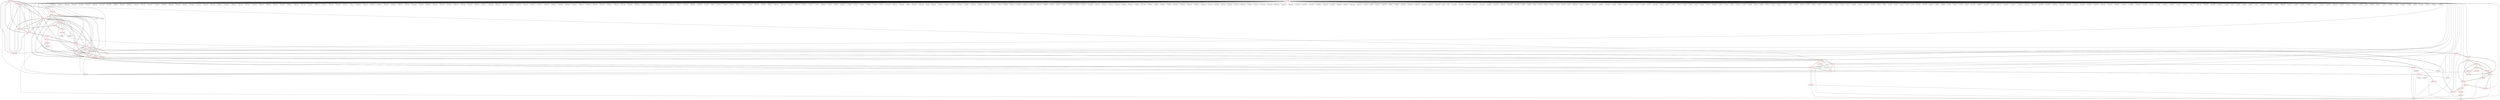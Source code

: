 graph {
	563 [label="(563) R35_T2" color=red]
	584 [label="(584) T16_T1"]
	583 [label="(583) T15_T1"]
	598 [label="(598) R35_T1"]
	582 [label="(582) T14_T1"]
	585 [label="(585) T17_T1"]
	564 [label="(564) R52_T1"]
	562 [label="(562) T22_T1"]
	564 [label="(564) R52_T1" color=red]
	567 [label="(567) D2_T"]
	568 [label="(568) C8_T"]
	563 [label="(563) R35_T2"]
	562 [label="(562) T22_T1"]
	565 [label="(565) R58_T1" color=red]
	566 [label="(566) R57_T1"]
	567 [label="(567) D2_T"]
	589 [label="(589) R29_T1"]
	598 [label="(598) R35_T1"]
	573 [label="(573) R40_T2"]
	593 [label="(593) R30_T1"]
	587 [label="(587) R27_T1"]
	588 [label="(588) R28_T1"]
	566 [label="(566) R57_T1" color=red]
	565 [label="(565) R58_T1"]
	567 [label="(567) D2_T"]
	567 [label="(567) D2_T" color=red]
	564 [label="(564) R52_T1"]
	568 [label="(568) C8_T"]
	565 [label="(565) R58_T1"]
	566 [label="(566) R57_T1"]
	589 [label="(589) R29_T1"]
	598 [label="(598) R35_T1"]
	573 [label="(573) R40_T2"]
	593 [label="(593) R30_T1"]
	587 [label="(587) R27_T1"]
	588 [label="(588) R28_T1"]
	607 [label="(607) R51_P1"]
	616 [label="(616) R50_P1"]
	568 [label="(568) C8_T" color=red]
	567 [label="(567) D2_T"]
	564 [label="(564) R52_T1"]
	569 [label="(569) R36_T2" color=red]
	341 [label="(341) R130"]
	337 [label="(337) U37"]
	9 [label="(9) U1"]
	574 [label="(574) T18_T2"]
	570 [label="(570) R37_T2" color=red]
	105 [label="(105) U9"]
	4 [label="(4) TP3"]
	239 [label="(239) J5"]
	174 [label="(174) R57"]
	9 [label="(9) U1"]
	575 [label="(575) T19_T2"]
	571 [label="(571) R38_T2" color=red]
	239 [label="(239) J5"]
	9 [label="(9) U1"]
	576 [label="(576) T20_T2"]
	572 [label="(572) R39_T2" color=red]
	9 [label="(9) U1"]
	212 [label="(212) J4"]
	217 [label="(217) R71"]
	577 [label="(577) T21_T2"]
	573 [label="(573) R40_T2" color=red]
	589 [label="(589) R29_T1"]
	598 [label="(598) R35_T1"]
	593 [label="(593) R30_T1"]
	567 [label="(567) D2_T"]
	565 [label="(565) R58_T1"]
	587 [label="(587) R27_T1"]
	588 [label="(588) R28_T1"]
	562 [label="(562) T22_T1"]
	575 [label="(575) T19_T2"]
	574 [label="(574) T18_T2"]
	577 [label="(577) T21_T2"]
	576 [label="(576) T20_T2"]
	574 [label="(574) T18_T2" color=red]
	562 [label="(562) T22_T1"]
	575 [label="(575) T19_T2"]
	573 [label="(573) R40_T2"]
	577 [label="(577) T21_T2"]
	576 [label="(576) T20_T2"]
	569 [label="(569) R36_T2"]
	575 [label="(575) T19_T2" color=red]
	562 [label="(562) T22_T1"]
	574 [label="(574) T18_T2"]
	573 [label="(573) R40_T2"]
	577 [label="(577) T21_T2"]
	576 [label="(576) T20_T2"]
	570 [label="(570) R37_T2"]
	576 [label="(576) T20_T2" color=red]
	562 [label="(562) T22_T1"]
	575 [label="(575) T19_T2"]
	574 [label="(574) T18_T2"]
	573 [label="(573) R40_T2"]
	577 [label="(577) T21_T2"]
	571 [label="(571) R38_T2"]
	577 [label="(577) T21_T2" color=red]
	562 [label="(562) T22_T1"]
	575 [label="(575) T19_T2"]
	574 [label="(574) T18_T2"]
	573 [label="(573) R40_T2"]
	576 [label="(576) T20_T2"]
	572 [label="(572) R39_T2"]
	578 [label="(578) T10_T1" color=red]
	586 [label="(586) R23_T1"]
	594 [label="(594) R31_T1"]
	587 [label="(587) R27_T1"]
	579 [label="(579) T11_T1" color=red]
	591 [label="(591) R24_T1"]
	595 [label="(595) R32_T1"]
	588 [label="(588) R28_T1"]
	580 [label="(580) T12_T1" color=red]
	596 [label="(596) R33_T1"]
	589 [label="(589) R29_T1"]
	590 [label="(590) R25_T1"]
	581 [label="(581) T13_T1" color=red]
	593 [label="(593) R30_T1"]
	597 [label="(597) R34_T1"]
	592 [label="(592) R26_T1"]
	582 [label="(582) T14_T1" color=red]
	584 [label="(584) T16_T1"]
	583 [label="(583) T15_T1"]
	598 [label="(598) R35_T1"]
	585 [label="(585) T17_T1"]
	563 [label="(563) R35_T2"]
	594 [label="(594) R31_T1"]
	583 [label="(583) T15_T1" color=red]
	584 [label="(584) T16_T1"]
	598 [label="(598) R35_T1"]
	582 [label="(582) T14_T1"]
	585 [label="(585) T17_T1"]
	563 [label="(563) R35_T2"]
	595 [label="(595) R32_T1"]
	584 [label="(584) T16_T1" color=red]
	583 [label="(583) T15_T1"]
	598 [label="(598) R35_T1"]
	582 [label="(582) T14_T1"]
	585 [label="(585) T17_T1"]
	563 [label="(563) R35_T2"]
	596 [label="(596) R33_T1"]
	585 [label="(585) T17_T1" color=red]
	584 [label="(584) T16_T1"]
	583 [label="(583) T15_T1"]
	598 [label="(598) R35_T1"]
	582 [label="(582) T14_T1"]
	563 [label="(563) R35_T2"]
	597 [label="(597) R34_T1"]
	586 [label="(586) R23_T1" color=red]
	239 [label="(239) J5"]
	9 [label="(9) U1"]
	578 [label="(578) T10_T1"]
	587 [label="(587) R27_T1" color=red]
	589 [label="(589) R29_T1"]
	598 [label="(598) R35_T1"]
	573 [label="(573) R40_T2"]
	593 [label="(593) R30_T1"]
	567 [label="(567) D2_T"]
	565 [label="(565) R58_T1"]
	588 [label="(588) R28_T1"]
	578 [label="(578) T10_T1"]
	594 [label="(594) R31_T1"]
	588 [label="(588) R28_T1" color=red]
	589 [label="(589) R29_T1"]
	598 [label="(598) R35_T1"]
	573 [label="(573) R40_T2"]
	593 [label="(593) R30_T1"]
	567 [label="(567) D2_T"]
	565 [label="(565) R58_T1"]
	587 [label="(587) R27_T1"]
	595 [label="(595) R32_T1"]
	579 [label="(579) T11_T1"]
	589 [label="(589) R29_T1" color=red]
	598 [label="(598) R35_T1"]
	573 [label="(573) R40_T2"]
	593 [label="(593) R30_T1"]
	567 [label="(567) D2_T"]
	565 [label="(565) R58_T1"]
	587 [label="(587) R27_T1"]
	588 [label="(588) R28_T1"]
	596 [label="(596) R33_T1"]
	580 [label="(580) T12_T1"]
	590 [label="(590) R25_T1" color=red]
	194 [label="(194) J2"]
	195 [label="(195) J3"]
	580 [label="(580) T12_T1"]
	591 [label="(591) R24_T1" color=red]
	105 [label="(105) U9"]
	142 [label="(142) R47"]
	138 [label="(138) C91"]
	579 [label="(579) T11_T1"]
	592 [label="(592) R26_T1" color=red]
	560 [label="(560) C267"]
	9 [label="(9) U1"]
	581 [label="(581) T13_T1"]
	593 [label="(593) R30_T1" color=red]
	589 [label="(589) R29_T1"]
	598 [label="(598) R35_T1"]
	573 [label="(573) R40_T2"]
	567 [label="(567) D2_T"]
	565 [label="(565) R58_T1"]
	587 [label="(587) R27_T1"]
	588 [label="(588) R28_T1"]
	597 [label="(597) R34_T1"]
	581 [label="(581) T13_T1"]
	594 [label="(594) R31_T1" color=red]
	578 [label="(578) T10_T1"]
	587 [label="(587) R27_T1"]
	582 [label="(582) T14_T1"]
	595 [label="(595) R32_T1" color=red]
	583 [label="(583) T15_T1"]
	588 [label="(588) R28_T1"]
	579 [label="(579) T11_T1"]
	596 [label="(596) R33_T1" color=red]
	584 [label="(584) T16_T1"]
	589 [label="(589) R29_T1"]
	580 [label="(580) T12_T1"]
	597 [label="(597) R34_T1" color=red]
	585 [label="(585) T17_T1"]
	593 [label="(593) R30_T1"]
	581 [label="(581) T13_T1"]
	598 [label="(598) R35_T1" color=red]
	589 [label="(589) R29_T1"]
	573 [label="(573) R40_T2"]
	593 [label="(593) R30_T1"]
	567 [label="(567) D2_T"]
	565 [label="(565) R58_T1"]
	587 [label="(587) R27_T1"]
	588 [label="(588) R28_T1"]
	584 [label="(584) T16_T1"]
	583 [label="(583) T15_T1"]
	582 [label="(582) T14_T1"]
	585 [label="(585) T17_T1"]
	563 [label="(563) R35_T2"]
	599 [label="(599) T23_P1" color=red]
	609 [label="(609) R48_P1"]
	612 [label="(612) R43_P1"]
	600 [label="(600) T24_P1"]
	605 [label="(605) R44_P1"]
	600 [label="(600) T24_P1" color=red]
	606 [label="(606) R46_P1"]
	599 [label="(599) T23_P1"]
	601 [label="(601) T27_P1" color=red]
	607 [label="(607) R51_P1"]
	602 [label="(602) T28_P1"]
	610 [label="(610) R53_P1"]
	613 [label="(613) R49_P1"]
	602 [label="(602) T28_P1" color=red]
	608 [label="(608) R52_P1"]
	601 [label="(601) T27_P1"]
	603 [label="(603) T25_P1" color=red]
	604 [label="(604) T29_P1"]
	609 [label="(609) R48_P1"]
	611 [label="(611) R45_P1"]
	239 [label="(239) J5"]
	604 [label="(604) T29_P1" color=red]
	603 [label="(603) T25_P1"]
	610 [label="(610) R53_P1"]
	605 [label="(605) R44_P1" color=red]
	9 [label="(9) U1"]
	599 [label="(599) T23_P1"]
	606 [label="(606) R46_P1" color=red]
	614 [label="(614) T26_P1"]
	615 [label="(615) R47_P1"]
	600 [label="(600) T24_P1"]
	607 [label="(607) R51_P1" color=red]
	601 [label="(601) T27_P1"]
	616 [label="(616) R50_P1"]
	567 [label="(567) D2_T"]
	608 [label="(608) R52_P1" color=red]
	9 [label="(9) U1"]
	239 [label="(239) J5"]
	602 [label="(602) T28_P1"]
	609 [label="(609) R48_P1" color=red]
	603 [label="(603) T25_P1"]
	599 [label="(599) T23_P1"]
	612 [label="(612) R43_P1"]
	610 [label="(610) R53_P1" color=red]
	604 [label="(604) T29_P1"]
	601 [label="(601) T27_P1"]
	613 [label="(613) R49_P1"]
	611 [label="(611) R45_P1" color=red]
	615 [label="(615) R47_P1"]
	612 [label="(612) R43_P1"]
	613 [label="(613) R49_P1"]
	603 [label="(603) T25_P1"]
	239 [label="(239) J5"]
	612 [label="(612) R43_P1" color=red]
	609 [label="(609) R48_P1"]
	599 [label="(599) T23_P1"]
	615 [label="(615) R47_P1"]
	611 [label="(611) R45_P1"]
	613 [label="(613) R49_P1"]
	613 [label="(613) R49_P1" color=red]
	615 [label="(615) R47_P1"]
	611 [label="(611) R45_P1"]
	612 [label="(612) R43_P1"]
	601 [label="(601) T27_P1"]
	610 [label="(610) R53_P1"]
	614 [label="(614) T26_P1" color=red]
	616 [label="(616) R50_P1"]
	606 [label="(606) R46_P1"]
	615 [label="(615) R47_P1"]
	615 [label="(615) R47_P1" color=red]
	611 [label="(611) R45_P1"]
	612 [label="(612) R43_P1"]
	613 [label="(613) R49_P1"]
	614 [label="(614) T26_P1"]
	606 [label="(606) R46_P1"]
	616 [label="(616) R50_P1" color=red]
	614 [label="(614) T26_P1"]
	607 [label="(607) R51_P1"]
	567 [label="(567) D2_T"]
	617 [label="(617) GND" color=red]
	396 [label="(396) C223"]
	395 [label="(395) C174"]
	394 [label="(394) C170"]
	414 [label="(414) C164"]
	412 [label="(412) C200"]
	413 [label="(413) C201"]
	406 [label="(406) C181"]
	407 [label="(407) C185"]
	411 [label="(411) C196"]
	209 [label="(209) R65"]
	408 [label="(408) C189"]
	409 [label="(409) C193"]
	410 [label="(410) C192"]
	417 [label="(417) C176"]
	415 [label="(415) C168"]
	433 [label="(433) C182"]
	204 [label="(204) C269"]
	434 [label="(434) C186"]
	435 [label="(435) C188"]
	436 [label="(436) C197"]
	437 [label="(437) C204"]
	432 [label="(432) C125"]
	416 [label="(416) C172"]
	431 [label="(431) C123"]
	418 [label="(418) C179"]
	419 [label="(419) C183"]
	420 [label="(420) C187"]
	195 [label="(195) J3"]
	421 [label="(421) C191"]
	422 [label="(422) C195"]
	423 [label="(423) C198"]
	424 [label="(424) C202"]
	403 [label="(403) C232"]
	397 [label="(397) C225"]
	404 [label="(404) C234"]
	399 [label="(399) C224"]
	400 [label="(400) C226"]
	401 [label="(401) C228"]
	402 [label="(402) C230"]
	398 [label="(398) C222"]
	427 [label="(427) C217"]
	428 [label="(428) C219"]
	429 [label="(429) C235"]
	430 [label="(430) C236"]
	202 [label="(202) U11"]
	383 [label="(383) C231"]
	208 [label="(208) C275"]
	207 [label="(207) C274"]
	206 [label="(206) C273"]
	405 [label="(405) C220"]
	447 [label="(447) C124"]
	439 [label="(439) C206"]
	440 [label="(440) C207"]
	441 [label="(441) C156"]
	442 [label="(442) C169"]
	443 [label="(443) C178"]
	444 [label="(444) C184"]
	445 [label="(445) C190"]
	197 [label="(197) C110"]
	446 [label="(446) C194"]
	196 [label="(196) C109"]
	455 [label="(455) C122"]
	448 [label="(448) C126"]
	449 [label="(449) C127"]
	194 [label="(194) J2"]
	465 [label="(465) C288"]
	450 [label="(450) C155"]
	451 [label="(451) C160"]
	452 [label="(452) C171"]
	453 [label="(453) C173"]
	454 [label="(454) C175"]
	198 [label="(198) C111"]
	457 [label="(457) C227"]
	458 [label="(458) C229"]
	459 [label="(459) C233"]
	464 [label="(464) C264"]
	460 [label="(460) C246"]
	461 [label="(461) C247"]
	462 [label="(462) C252"]
	463 [label="(463) C260"]
	392 [label="(392) C162"]
	438 [label="(438) C205"]
	426 [label="(426) C215"]
	393 [label="(393) C166"]
	471 [label="(471) C282"]
	468 [label="(468) C285"]
	469 [label="(469) C284"]
	470 [label="(470) C283"]
	472 [label="(472) C281"]
	473 [label="(473) C280"]
	474 [label="(474) C279"]
	475 [label="(475) C278"]
	476 [label="(476) C277"]
	425 [label="(425) C213"]
	466 [label="(466) C287"]
	467 [label="(467) C286"]
	9 [label="(9) U1"]
	172 [label="(172) C82"]
	106 [label="(106) U8"]
	107 [label="(107) U10"]
	181 [label="(181) R50"]
	173 [label="(173) C83"]
	105 [label="(105) U9"]
	104 [label="(104) U5"]
	108 [label="(108) U4"]
	170 [label="(170) C80"]
	382 [label="(382) C208"]
	166 [label="(166) C98"]
	168 [label="(168) C99"]
	169 [label="(169) C102"]
	203 [label="(203) C270"]
	379 [label="(379) C216"]
	380 [label="(380) C218"]
	381 [label="(381) C221"]
	178 [label="(178) C71"]
	179 [label="(179) U7"]
	162 [label="(162) R58"]
	176 [label="(176) C69"]
	148 [label="(148) C88"]
	149 [label="(149) C101"]
	151 [label="(151) R52"]
	171 [label="(171) C81"]
	153 [label="(153) R61"]
	155 [label="(155) R54"]
	157 [label="(157) R63"]
	146 [label="(146) C87"]
	147 [label="(147) C100"]
	325 [label="(325) C147"]
	306 [label="(306) C138"]
	241 [label="(241) J6"]
	324 [label="(324) C146"]
	314 [label="(314) C139"]
	237 [label="(237) J8"]
	310 [label="(310) C141"]
	301 [label="(301) U28"]
	242 [label="(242) JP3"]
	234 [label="(234) U17"]
	322 [label="(322) C148"]
	238 [label="(238) FB4"]
	323 [label="(323) C149"]
	319 [label="(319) U26"]
	318 [label="(318) C140"]
	321 [label="(321) U27"]
	239 [label="(239) J5"]
	240 [label="(240) X1"]
	299 [label="(299) U30"]
	300 [label="(300) U31"]
	295 [label="(295) U29"]
	296 [label="(296) U23"]
	284 [label="(284) C132"]
	285 [label="(285) C133"]
	288 [label="(288) R98"]
	274 [label="(274) U21"]
	287 [label="(287) Q2"]
	279 [label="(279) J10"]
	252 [label="(252) DS6"]
	251 [label="(251) DS5"]
	278 [label="(278) C137"]
	275 [label="(275) C134"]
	257 [label="(257) U18"]
	276 [label="(276) C135"]
	272 [label="(272) U22"]
	273 [label="(273) U20"]
	249 [label="(249) R88"]
	248 [label="(248) C131"]
	283 [label="(283) D5"]
	277 [label="(277) C136"]
	256 [label="(256) SW1"]
	282 [label="(282) D4"]
	359 [label="(359) FB5"]
	228 [label="(228) R75"]
	353 [label="(353) R125"]
	230 [label="(230) C116"]
	231 [label="(231) C118"]
	232 [label="(232) C114"]
	233 [label="(233) C117"]
	227 [label="(227) U13"]
	212 [label="(212) J4"]
	355 [label="(355) FB6"]
	356 [label="(356) U35"]
	357 [label="(357) U36"]
	210 [label="(210) U12"]
	229 [label="(229) C115"]
	211 [label="(211) BT1"]
	372 [label="(372) U32"]
	271 [label="(271) C130"]
	270 [label="(270) C128"]
	269 [label="(269) C119"]
	376 [label="(376) C157"]
	263 [label="(263) C129"]
	374 [label="(374) C150"]
	375 [label="(375) C158"]
	377 [label="(377) C121"]
	378 [label="(378) C120"]
	370 [label="(370) C153"]
	371 [label="(371) C154"]
	262 [label="(262) DS3"]
	366 [label="(366) U34"]
	337 [label="(337) U37"]
	226 [label="(226) C113"]
	225 [label="(225) C112"]
	223 [label="(223) D1"]
	350 [label="(350) J7"]
	221 [label="(221) U14"]
	340 [label="(340) C159"]
	342 [label="(342) J13"]
	346 [label="(346) JP4"]
	347 [label="(347) R122"]
	348 [label="(348) R123"]
	349 [label="(349) R124"]
	367 [label="(367) U33"]
	368 [label="(368) C151"]
	369 [label="(369) C152"]
	8 [label="(8) U3"]
	7 [label="(7) U2"]
	527 [label="(527) C248"]
	536 [label="(536) C265"]
	535 [label="(535) C258"]
	534 [label="(534) C257"]
	533 [label="(533) C255"]
	532 [label="(532) C254"]
	531 [label="(531) C253"]
	530 [label="(530) C251"]
	529 [label="(529) C250"]
	528 [label="(528) C249"]
	39 [label="(39) R30"]
	38 [label="(38) R29"]
	54 [label="(54) C2"]
	50 [label="(50) C13"]
	46 [label="(46) C32"]
	49 [label="(49) C10"]
	51 [label="(51) C16"]
	45 [label="(45) C29"]
	55 [label="(55) C5"]
	509 [label="(509) C256"]
	52 [label="(52) C19"]
	503 [label="(503) U42"]
	508 [label="(508) C261"]
	496 [label="(496) U43"]
	494 [label="(494) C244"]
	44 [label="(44) C49"]
	48 [label="(48) C52"]
	47 [label="(47) C28"]
	75 [label="(75) C15"]
	53 [label="(53) C22"]
	59 [label="(59) C60"]
	65 [label="(65) C11"]
	553 [label="(553) C266"]
	58 [label="(58) C59"]
	89 [label="(89) C36"]
	93 [label="(93) C48"]
	92 [label="(92) C45"]
	91 [label="(91) C42"]
	90 [label="(90) C39"]
	94 [label="(94) C51"]
	88 [label="(88) C33"]
	87 [label="(87) C30"]
	550 [label="(550) R152"]
	86 [label="(86) C53"]
	57 [label="(57) C25"]
	56 [label="(56) C1"]
	551 [label="(551) U49"]
	70 [label="(70) C26"]
	559 [label="(559) Q4"]
	69 [label="(69) C23"]
	68 [label="(68) C20"]
	558 [label="(558) Q3"]
	67 [label="(67) C17"]
	66 [label="(66) C14"]
	71 [label="(71) C3"]
	79 [label="(79) C27"]
	83 [label="(83) C44"]
	82 [label="(82) C41"]
	81 [label="(81) C38"]
	80 [label="(80) C35"]
	78 [label="(78) C24"]
	77 [label="(77) C21"]
	76 [label="(76) C18"]
	96 [label="(96) C61"]
	85 [label="(85) C50"]
	99 [label="(99) C7"]
	103 [label="(103) C58"]
	102 [label="(102) C57"]
	101 [label="(101) C34"]
	100 [label="(100) C31"]
	84 [label="(84) C47"]
	98 [label="(98) C4"]
	97 [label="(97) C62"]
	95 [label="(95) C54"]
	74 [label="(74) C12"]
	73 [label="(73) C9"]
	72 [label="(72) C6"]
	481 [label="(481) U41"]
	487 [label="(487) U46"]
	486 [label="(486) J18"]
	485 [label="(485) D8"]
	484 [label="(484) J16"]
	43 [label="(43) C46"]
	478 [label="(478) J17"]
	42 [label="(42) C43"]
	41 [label="(41) C40"]
	477 [label="(477) U45"]
	488 [label="(488) SW3"]
	490 [label="(490) R138"]
	40 [label="(40) C37"]
	545 [label="(545) C211"]
	549 [label="(549) C245"]
	547 [label="(547) C212"]
	546 [label="(546) C214"]
	544 [label="(544) C210"]
	543 [label="(543) C209"]
	542 [label="(542) C241"]
	541 [label="(541) C242"]
	540 [label="(540) C259"]
	539 [label="(539) C243"]
	538 [label="(538) C263"]
	537 [label="(537) C262"]
	493 [label="(493) FB9"]
	491 [label="(491) C238"]
	502 [label="(502) C240"]
	501 [label="(501) C239"]
	500 [label="(500) C237"]
	499 [label="(499) R136"]
	520 [label="(520) R147"]
	519 [label="(519) R146"]
	521 [label="(521) R148"]
	513 [label="(513) R144"]
	512 [label="(512) U47"]
	517 [label="(517) U48"]
	515 [label="(515) R141"]
	516 [label="(516) R142"]
	125 [label="(125) C67"]
	390 [label="(390) C161"]
	391 [label="(391) C177"]
	384 [label="(384) C199"]
	389 [label="(389) C165"]
	386 [label="(386) C163"]
	387 [label="(387) C167"]
	184 [label="(184) C93"]
	61 [label="(61) C8"]
	118 [label="(118) R42"]
	60 [label="(60) C55"]
	120 [label="(120) R45"]
	193 [label="(193) J1"]
	186 [label="(186) C276"]
	385 [label="(385) C203"]
	122 [label="(122) R40"]
	388 [label="(388) C180"]
	191 [label="(191) C77"]
	187 [label="(187) C96"]
	188 [label="(188) C70"]
	189 [label="(189) C68"]
	190 [label="(190) C90"]
	141 [label="(141) C104"]
	140 [label="(140) C92"]
	139 [label="(139) C103"]
	129 [label="(129) C65"]
	132 [label="(132) C79"]
	131 [label="(131) C78"]
	12 [label="(12) R28"]
	11 [label="(11) R2"]
	130 [label="(130) C66"]
	63 [label="(63) C63"]
	111 [label="(111) C76"]
	109 [label="(109) R59"]
	62 [label="(62) C56"]
	138 [label="(138) C91"]
	134 [label="(134) C86"]
	133 [label="(133) R46"]
	64 [label="(64) C64"]
	137 [label="(137) C85"]
	136 [label="(136) C97"]
	135 [label="(135) C84"]
	113 [label="(113) R34"]
	576 [label="(576) T20_T2"]
	574 [label="(574) T18_T2"]
	575 [label="(575) T19_T2"]
	577 [label="(577) T21_T2"]
	566 [label="(566) R57_T1"]
	562 [label="(562) T22_T1"]
	567 [label="(567) D2_T"]
	579 [label="(579) T11_T1"]
	584 [label="(584) T16_T1"]
	585 [label="(585) T17_T1"]
	578 [label="(578) T10_T1"]
	580 [label="(580) T12_T1"]
	581 [label="(581) T13_T1"]
	582 [label="(582) T14_T1"]
	583 [label="(583) T15_T1"]
	568 [label="(568) C8_T"]
	614 [label="(614) T26_P1"]
	600 [label="(600) T24_P1"]
	604 [label="(604) T29_P1"]
	602 [label="(602) T28_P1"]
	563 -- 584
	563 -- 583
	563 -- 598
	563 -- 582
	563 -- 585
	563 -- 564
	563 -- 562
	564 -- 567
	564 -- 568
	564 -- 563
	564 -- 562
	565 -- 566
	565 -- 567
	565 -- 589
	565 -- 598
	565 -- 573
	565 -- 593
	565 -- 587
	565 -- 588
	566 -- 565
	566 -- 567
	567 -- 564
	567 -- 568
	567 -- 565
	567 -- 566
	567 -- 589
	567 -- 598
	567 -- 573
	567 -- 593
	567 -- 587
	567 -- 588
	567 -- 607
	567 -- 616
	568 -- 567
	568 -- 564
	569 -- 341
	569 -- 337
	569 -- 9
	569 -- 574
	570 -- 105
	570 -- 4
	570 -- 239
	570 -- 174
	570 -- 9
	570 -- 575
	571 -- 239
	571 -- 9
	571 -- 576
	572 -- 9
	572 -- 212
	572 -- 217
	572 -- 577
	573 -- 589
	573 -- 598
	573 -- 593
	573 -- 567
	573 -- 565
	573 -- 587
	573 -- 588
	573 -- 562
	573 -- 575
	573 -- 574
	573 -- 577
	573 -- 576
	574 -- 562
	574 -- 575
	574 -- 573
	574 -- 577
	574 -- 576
	574 -- 569
	575 -- 562
	575 -- 574
	575 -- 573
	575 -- 577
	575 -- 576
	575 -- 570
	576 -- 562
	576 -- 575
	576 -- 574
	576 -- 573
	576 -- 577
	576 -- 571
	577 -- 562
	577 -- 575
	577 -- 574
	577 -- 573
	577 -- 576
	577 -- 572
	578 -- 586
	578 -- 594
	578 -- 587
	579 -- 591
	579 -- 595
	579 -- 588
	580 -- 596
	580 -- 589
	580 -- 590
	581 -- 593
	581 -- 597
	581 -- 592
	582 -- 584
	582 -- 583
	582 -- 598
	582 -- 585
	582 -- 563
	582 -- 594
	583 -- 584
	583 -- 598
	583 -- 582
	583 -- 585
	583 -- 563
	583 -- 595
	584 -- 583
	584 -- 598
	584 -- 582
	584 -- 585
	584 -- 563
	584 -- 596
	585 -- 584
	585 -- 583
	585 -- 598
	585 -- 582
	585 -- 563
	585 -- 597
	586 -- 239
	586 -- 9
	586 -- 578
	587 -- 589
	587 -- 598
	587 -- 573
	587 -- 593
	587 -- 567
	587 -- 565
	587 -- 588
	587 -- 578
	587 -- 594
	588 -- 589
	588 -- 598
	588 -- 573
	588 -- 593
	588 -- 567
	588 -- 565
	588 -- 587
	588 -- 595
	588 -- 579
	589 -- 598
	589 -- 573
	589 -- 593
	589 -- 567
	589 -- 565
	589 -- 587
	589 -- 588
	589 -- 596
	589 -- 580
	590 -- 194
	590 -- 195
	590 -- 580
	591 -- 105
	591 -- 142
	591 -- 138
	591 -- 579
	592 -- 560
	592 -- 9
	592 -- 581
	593 -- 589
	593 -- 598
	593 -- 573
	593 -- 567
	593 -- 565
	593 -- 587
	593 -- 588
	593 -- 597
	593 -- 581
	594 -- 578
	594 -- 587
	594 -- 582
	595 -- 583
	595 -- 588
	595 -- 579
	596 -- 584
	596 -- 589
	596 -- 580
	597 -- 585
	597 -- 593
	597 -- 581
	598 -- 589
	598 -- 573
	598 -- 593
	598 -- 567
	598 -- 565
	598 -- 587
	598 -- 588
	598 -- 584
	598 -- 583
	598 -- 582
	598 -- 585
	598 -- 563
	599 -- 609
	599 -- 612
	599 -- 600
	599 -- 605
	600 -- 606
	600 -- 599
	601 -- 607
	601 -- 602
	601 -- 610
	601 -- 613
	602 -- 608
	602 -- 601
	603 -- 604
	603 -- 609
	603 -- 611
	603 -- 239
	604 -- 603
	604 -- 610
	605 -- 9
	605 -- 599
	606 -- 614
	606 -- 615
	606 -- 600
	607 -- 601
	607 -- 616
	607 -- 567
	608 -- 9
	608 -- 239
	608 -- 602
	609 -- 603
	609 -- 599
	609 -- 612
	610 -- 604
	610 -- 601
	610 -- 613
	611 -- 615
	611 -- 612
	611 -- 613
	611 -- 603
	611 -- 239
	612 -- 609
	612 -- 599
	612 -- 615
	612 -- 611
	612 -- 613
	613 -- 615
	613 -- 611
	613 -- 612
	613 -- 601
	613 -- 610
	614 -- 616
	614 -- 606
	614 -- 615
	615 -- 611
	615 -- 612
	615 -- 613
	615 -- 614
	615 -- 606
	616 -- 614
	616 -- 607
	616 -- 567
	617 -- 396
	617 -- 395
	617 -- 394
	617 -- 414
	617 -- 412
	617 -- 413
	617 -- 406
	617 -- 407
	617 -- 411
	617 -- 209
	617 -- 408
	617 -- 409
	617 -- 410
	617 -- 417
	617 -- 415
	617 -- 433
	617 -- 204
	617 -- 434
	617 -- 435
	617 -- 436
	617 -- 437
	617 -- 432
	617 -- 416
	617 -- 431
	617 -- 418
	617 -- 419
	617 -- 420
	617 -- 195
	617 -- 421
	617 -- 422
	617 -- 423
	617 -- 424
	617 -- 403
	617 -- 397
	617 -- 404
	617 -- 399
	617 -- 400
	617 -- 401
	617 -- 402
	617 -- 398
	617 -- 427
	617 -- 428
	617 -- 429
	617 -- 430
	617 -- 202
	617 -- 383
	617 -- 208
	617 -- 207
	617 -- 206
	617 -- 405
	617 -- 447
	617 -- 439
	617 -- 440
	617 -- 441
	617 -- 442
	617 -- 443
	617 -- 444
	617 -- 445
	617 -- 197
	617 -- 446
	617 -- 196
	617 -- 455
	617 -- 448
	617 -- 449
	617 -- 194
	617 -- 465
	617 -- 450
	617 -- 451
	617 -- 452
	617 -- 453
	617 -- 454
	617 -- 198
	617 -- 457
	617 -- 458
	617 -- 459
	617 -- 464
	617 -- 460
	617 -- 461
	617 -- 462
	617 -- 463
	617 -- 392
	617 -- 438
	617 -- 426
	617 -- 393
	617 -- 471
	617 -- 468
	617 -- 469
	617 -- 470
	617 -- 472
	617 -- 473
	617 -- 474
	617 -- 475
	617 -- 476
	617 -- 425
	617 -- 466
	617 -- 467
	617 -- 9
	617 -- 172
	617 -- 106
	617 -- 107
	617 -- 181
	617 -- 173
	617 -- 105
	617 -- 104
	617 -- 108
	617 -- 170
	617 -- 382
	617 -- 166
	617 -- 168
	617 -- 169
	617 -- 203
	617 -- 379
	617 -- 380
	617 -- 381
	617 -- 178
	617 -- 179
	617 -- 162
	617 -- 176
	617 -- 148
	617 -- 149
	617 -- 151
	617 -- 171
	617 -- 153
	617 -- 155
	617 -- 157
	617 -- 146
	617 -- 147
	617 -- 325
	617 -- 306
	617 -- 241
	617 -- 324
	617 -- 314
	617 -- 237
	617 -- 310
	617 -- 301
	617 -- 242
	617 -- 234
	617 -- 322
	617 -- 238
	617 -- 323
	617 -- 319
	617 -- 318
	617 -- 321
	617 -- 239
	617 -- 240
	617 -- 299
	617 -- 300
	617 -- 295
	617 -- 296
	617 -- 284
	617 -- 285
	617 -- 288
	617 -- 274
	617 -- 287
	617 -- 279
	617 -- 252
	617 -- 251
	617 -- 278
	617 -- 275
	617 -- 257
	617 -- 276
	617 -- 272
	617 -- 273
	617 -- 249
	617 -- 248
	617 -- 283
	617 -- 277
	617 -- 256
	617 -- 282
	617 -- 359
	617 -- 228
	617 -- 353
	617 -- 230
	617 -- 231
	617 -- 232
	617 -- 233
	617 -- 227
	617 -- 212
	617 -- 355
	617 -- 356
	617 -- 357
	617 -- 210
	617 -- 229
	617 -- 211
	617 -- 372
	617 -- 271
	617 -- 270
	617 -- 269
	617 -- 376
	617 -- 263
	617 -- 374
	617 -- 375
	617 -- 377
	617 -- 378
	617 -- 370
	617 -- 371
	617 -- 262
	617 -- 366
	617 -- 337
	617 -- 226
	617 -- 225
	617 -- 223
	617 -- 350
	617 -- 221
	617 -- 340
	617 -- 342
	617 -- 346
	617 -- 347
	617 -- 348
	617 -- 349
	617 -- 367
	617 -- 368
	617 -- 369
	617 -- 8
	617 -- 7
	617 -- 527
	617 -- 536
	617 -- 535
	617 -- 534
	617 -- 533
	617 -- 532
	617 -- 531
	617 -- 530
	617 -- 529
	617 -- 528
	617 -- 39
	617 -- 38
	617 -- 54
	617 -- 50
	617 -- 46
	617 -- 49
	617 -- 51
	617 -- 45
	617 -- 55
	617 -- 509
	617 -- 52
	617 -- 503
	617 -- 508
	617 -- 496
	617 -- 494
	617 -- 44
	617 -- 48
	617 -- 47
	617 -- 75
	617 -- 53
	617 -- 59
	617 -- 65
	617 -- 553
	617 -- 58
	617 -- 89
	617 -- 93
	617 -- 92
	617 -- 91
	617 -- 90
	617 -- 94
	617 -- 88
	617 -- 87
	617 -- 550
	617 -- 86
	617 -- 57
	617 -- 56
	617 -- 551
	617 -- 70
	617 -- 559
	617 -- 69
	617 -- 68
	617 -- 558
	617 -- 67
	617 -- 66
	617 -- 71
	617 -- 79
	617 -- 83
	617 -- 82
	617 -- 81
	617 -- 80
	617 -- 78
	617 -- 77
	617 -- 76
	617 -- 96
	617 -- 85
	617 -- 99
	617 -- 103
	617 -- 102
	617 -- 101
	617 -- 100
	617 -- 84
	617 -- 98
	617 -- 97
	617 -- 95
	617 -- 74
	617 -- 73
	617 -- 72
	617 -- 481
	617 -- 487
	617 -- 486
	617 -- 485
	617 -- 484
	617 -- 43
	617 -- 478
	617 -- 42
	617 -- 41
	617 -- 477
	617 -- 488
	617 -- 490
	617 -- 40
	617 -- 545
	617 -- 549
	617 -- 547
	617 -- 546
	617 -- 544
	617 -- 543
	617 -- 542
	617 -- 541
	617 -- 540
	617 -- 539
	617 -- 538
	617 -- 537
	617 -- 493
	617 -- 491
	617 -- 502
	617 -- 501
	617 -- 500
	617 -- 499
	617 -- 520
	617 -- 519
	617 -- 521
	617 -- 513
	617 -- 512
	617 -- 517
	617 -- 515
	617 -- 516
	617 -- 125
	617 -- 390
	617 -- 391
	617 -- 384
	617 -- 389
	617 -- 386
	617 -- 387
	617 -- 184
	617 -- 61
	617 -- 118
	617 -- 60
	617 -- 120
	617 -- 193
	617 -- 186
	617 -- 385
	617 -- 122
	617 -- 388
	617 -- 191
	617 -- 187
	617 -- 188
	617 -- 189
	617 -- 190
	617 -- 141
	617 -- 140
	617 -- 139
	617 -- 129
	617 -- 132
	617 -- 131
	617 -- 12
	617 -- 11
	617 -- 130
	617 -- 63
	617 -- 111
	617 -- 109
	617 -- 62
	617 -- 138
	617 -- 134
	617 -- 133
	617 -- 64
	617 -- 137
	617 -- 136
	617 -- 135
	617 -- 113
	617 -- 576
	617 -- 574
	617 -- 575
	617 -- 577
	617 -- 566
	617 -- 562
	617 -- 567
	617 -- 579
	617 -- 584
	617 -- 585
	617 -- 578
	617 -- 580
	617 -- 581
	617 -- 582
	617 -- 583
	617 -- 568
	617 -- 614
	617 -- 600
	617 -- 604
	617 -- 602
}